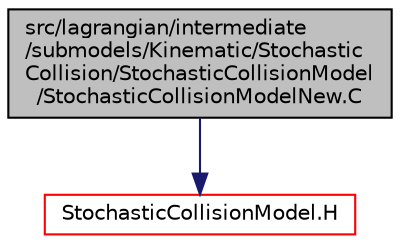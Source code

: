 digraph "src/lagrangian/intermediate/submodels/Kinematic/StochasticCollision/StochasticCollisionModel/StochasticCollisionModelNew.C"
{
  bgcolor="transparent";
  edge [fontname="Helvetica",fontsize="10",labelfontname="Helvetica",labelfontsize="10"];
  node [fontname="Helvetica",fontsize="10",shape=record];
  Node1 [label="src/lagrangian/intermediate\l/submodels/Kinematic/Stochastic\lCollision/StochasticCollisionModel\l/StochasticCollisionModelNew.C",height=0.2,width=0.4,color="black", fillcolor="grey75", style="filled", fontcolor="black"];
  Node1 -> Node2 [color="midnightblue",fontsize="10",style="solid",fontname="Helvetica"];
  Node2 [label="StochasticCollisionModel.H",height=0.2,width=0.4,color="red",URL="$a07056.html"];
}

